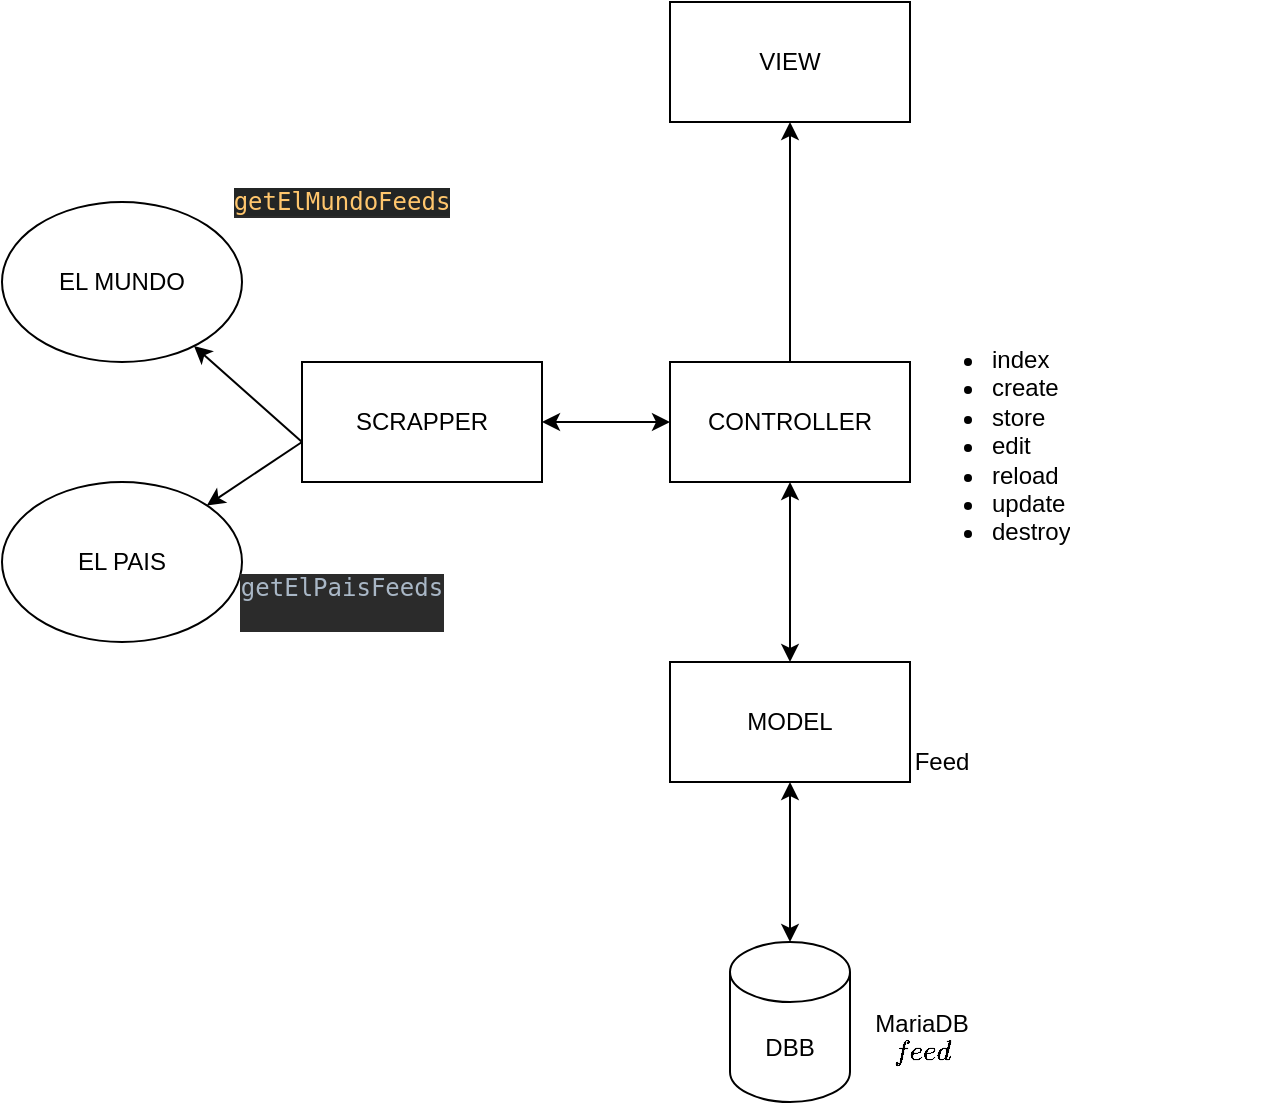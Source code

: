 <mxfile version="13.11.0" type="github"><diagram id="W_LEJaQ20SNFOIyyyM1h" name="Page-1"><mxGraphModel dx="1422" dy="694" grid="1" gridSize="10" guides="1" tooltips="1" connect="1" arrows="1" fold="1" page="1" pageScale="1" pageWidth="827" pageHeight="1169" math="0" shadow="0"><root><mxCell id="0"/><mxCell id="1" parent="0"/><mxCell id="3lLNF4wszJlgRvfmY9Bl-1" value="CONTROLLER" style="rounded=0;whiteSpace=wrap;html=1;" vertex="1" parent="1"><mxGeometry x="354" y="240" width="120" height="60" as="geometry"/></mxCell><mxCell id="3lLNF4wszJlgRvfmY9Bl-2" value="VIEW" style="rounded=0;whiteSpace=wrap;html=1;" vertex="1" parent="1"><mxGeometry x="354" y="60" width="120" height="60" as="geometry"/></mxCell><mxCell id="3lLNF4wszJlgRvfmY9Bl-3" value="SCRAPPER" style="rounded=0;whiteSpace=wrap;html=1;" vertex="1" parent="1"><mxGeometry x="170" y="240" width="120" height="60" as="geometry"/></mxCell><mxCell id="3lLNF4wszJlgRvfmY9Bl-4" value="MODEL" style="rounded=0;whiteSpace=wrap;html=1;" vertex="1" parent="1"><mxGeometry x="354" y="390" width="120" height="60" as="geometry"/></mxCell><mxCell id="3lLNF4wszJlgRvfmY9Bl-5" value="DBB" style="shape=cylinder3;whiteSpace=wrap;html=1;boundedLbl=1;backgroundOutline=1;size=15;" vertex="1" parent="1"><mxGeometry x="384" y="530" width="60" height="80" as="geometry"/></mxCell><mxCell id="3lLNF4wszJlgRvfmY9Bl-6" value="" style="endArrow=classic;startArrow=classic;html=1;exitX=0.5;exitY=0;exitDx=0;exitDy=0;exitPerimeter=0;entryX=0.5;entryY=1;entryDx=0;entryDy=0;" edge="1" parent="1" source="3lLNF4wszJlgRvfmY9Bl-5" target="3lLNF4wszJlgRvfmY9Bl-4"><mxGeometry width="50" height="50" relative="1" as="geometry"><mxPoint x="400" y="510" as="sourcePoint"/><mxPoint x="450" y="460" as="targetPoint"/></mxGeometry></mxCell><mxCell id="3lLNF4wszJlgRvfmY9Bl-7" value="" style="endArrow=classic;startArrow=classic;html=1;entryX=0.5;entryY=1;entryDx=0;entryDy=0;exitX=0.5;exitY=0;exitDx=0;exitDy=0;" edge="1" parent="1" source="3lLNF4wszJlgRvfmY9Bl-4" target="3lLNF4wszJlgRvfmY9Bl-1"><mxGeometry width="50" height="50" relative="1" as="geometry"><mxPoint x="420" y="380" as="sourcePoint"/><mxPoint x="440" y="320" as="targetPoint"/></mxGeometry></mxCell><mxCell id="3lLNF4wszJlgRvfmY9Bl-8" value="" style="endArrow=classic;startArrow=classic;html=1;exitX=1;exitY=0.5;exitDx=0;exitDy=0;entryX=0;entryY=0.5;entryDx=0;entryDy=0;" edge="1" parent="1" source="3lLNF4wszJlgRvfmY9Bl-3" target="3lLNF4wszJlgRvfmY9Bl-1"><mxGeometry width="50" height="50" relative="1" as="geometry"><mxPoint x="300" y="300" as="sourcePoint"/><mxPoint x="350" y="250" as="targetPoint"/></mxGeometry></mxCell><mxCell id="3lLNF4wszJlgRvfmY9Bl-9" value="" style="endArrow=classic;html=1;entryX=0.5;entryY=1;entryDx=0;entryDy=0;exitX=0.5;exitY=0;exitDx=0;exitDy=0;" edge="1" parent="1" source="3lLNF4wszJlgRvfmY9Bl-1" target="3lLNF4wszJlgRvfmY9Bl-2"><mxGeometry width="50" height="50" relative="1" as="geometry"><mxPoint x="390" y="240" as="sourcePoint"/><mxPoint x="440" y="190" as="targetPoint"/></mxGeometry></mxCell><mxCell id="3lLNF4wszJlgRvfmY9Bl-10" value="EL MUNDO" style="ellipse;whiteSpace=wrap;html=1;" vertex="1" parent="1"><mxGeometry x="20" y="160" width="120" height="80" as="geometry"/></mxCell><mxCell id="3lLNF4wszJlgRvfmY9Bl-11" value="EL PAIS" style="ellipse;whiteSpace=wrap;html=1;" vertex="1" parent="1"><mxGeometry x="20" y="300" width="120" height="80" as="geometry"/></mxCell><mxCell id="3lLNF4wszJlgRvfmY9Bl-12" value="" style="endArrow=classic;html=1;fontFamily=Helvetica;fontSize=11;fontColor=#000000;align=center;strokeColor=#000000;" edge="1" parent="1" target="3lLNF4wszJlgRvfmY9Bl-10"><mxGeometry width="50" height="50" relative="1" as="geometry"><mxPoint x="170" y="280" as="sourcePoint"/><mxPoint x="220" y="230" as="targetPoint"/></mxGeometry></mxCell><mxCell id="3lLNF4wszJlgRvfmY9Bl-14" value="" style="endArrow=classic;html=1;" edge="1" parent="1" target="3lLNF4wszJlgRvfmY9Bl-11"><mxGeometry width="50" height="50" relative="1" as="geometry"><mxPoint x="170" y="280" as="sourcePoint"/><mxPoint x="220" y="315" as="targetPoint"/></mxGeometry></mxCell><mxCell id="3lLNF4wszJlgRvfmY9Bl-15" value="&lt;ul&gt;&lt;li&gt;index&lt;/li&gt;&lt;li&gt;create&lt;/li&gt;&lt;li&gt;store&lt;/li&gt;&lt;li&gt;edit&lt;br&gt;&lt;/li&gt;&lt;li&gt;reload&lt;/li&gt;&lt;li&gt;update&lt;/li&gt;&lt;li&gt;destroy&lt;br&gt;&lt;/li&gt;&lt;/ul&gt;&lt;p&gt;&lt;br&gt;&lt;/p&gt;&lt;p&gt;&lt;br&gt;&lt;/p&gt;" style="text;html=1;strokeColor=none;fillColor=none;spacing=5;spacingTop=-20;whiteSpace=wrap;overflow=hidden;rounded=0;" vertex="1" parent="1"><mxGeometry x="470" y="230" width="190" height="110" as="geometry"/></mxCell><mxCell id="3lLNF4wszJlgRvfmY9Bl-16" value="&lt;pre style=&quot;background-color: #2b2b2b ; color: #a9b7c6 ; font-family: &amp;#34;jetbrains mono&amp;#34; , monospace ; font-size: 10 5pt&quot;&gt;&lt;span style=&quot;color: #ffc66d ; background-color: #232525&quot;&gt;getElMundoFeeds&lt;/span&gt;&lt;/pre&gt;" style="text;html=1;strokeColor=none;fillColor=none;align=center;verticalAlign=middle;whiteSpace=wrap;rounded=0;" vertex="1" parent="1"><mxGeometry x="170" y="150" width="40" height="20" as="geometry"/></mxCell><mxCell id="3lLNF4wszJlgRvfmY9Bl-19" value="&lt;pre style=&quot;background-color: #2b2b2b ; color: #a9b7c6 ; font-family: &amp;#34;jetbrains mono&amp;#34; , monospace ; font-size: 10 5pt&quot;&gt;getElPaisFeeds&lt;br&gt;&lt;br&gt;&lt;/pre&gt;" style="text;html=1;strokeColor=none;fillColor=none;align=center;verticalAlign=middle;whiteSpace=wrap;rounded=0;" vertex="1" parent="1"><mxGeometry x="170" y="360" width="40" as="geometry"/></mxCell><mxCell id="3lLNF4wszJlgRvfmY9Bl-20" value="Feed" style="text;html=1;strokeColor=none;fillColor=none;align=center;verticalAlign=middle;whiteSpace=wrap;rounded=0;" vertex="1" parent="1"><mxGeometry x="470" y="430" width="40" height="20" as="geometry"/></mxCell><mxCell id="3lLNF4wszJlgRvfmY9Bl-21" value="MariaDB&lt;br&gt;&lt;div&gt;`feed`&lt;/div&gt;&lt;div&gt;&lt;br&gt;&lt;/div&gt;" style="text;html=1;strokeColor=none;fillColor=none;align=center;verticalAlign=middle;whiteSpace=wrap;rounded=0;" vertex="1" parent="1"><mxGeometry x="460" y="575" width="40" height="20" as="geometry"/></mxCell></root></mxGraphModel></diagram></mxfile>